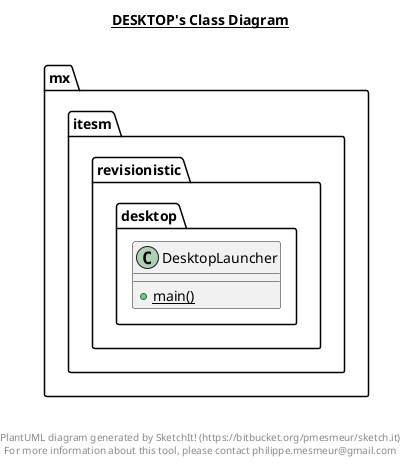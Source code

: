 @startuml

title __DESKTOP's Class Diagram__\n

  package mx.itesm.revisionistic.desktop {
    class DesktopLauncher {
        {static} + main()
    }
  }
  



right footer


PlantUML diagram generated by SketchIt! (https://bitbucket.org/pmesmeur/sketch.it)
For more information about this tool, please contact philippe.mesmeur@gmail.com
endfooter

@enduml
